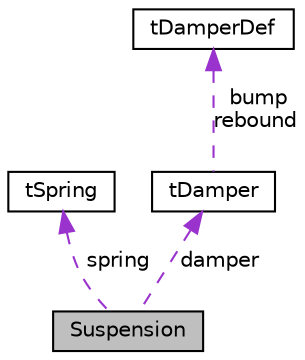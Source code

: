 digraph "Suspension"
{
  edge [fontname="Helvetica",fontsize="10",labelfontname="Helvetica",labelfontsize="10"];
  node [fontname="Helvetica",fontsize="10",shape=record];
  Node1 [label="Suspension",height=0.2,width=0.4,color="black", fillcolor="grey75", style="filled", fontcolor="black"];
  Node2 -> Node1 [dir="back",color="darkorchid3",fontsize="10",style="dashed",label=" spring" ,fontname="Helvetica"];
  Node2 [label="tSpring",height=0.2,width=0.4,color="black", fillcolor="white", style="filled",URL="$structt_spring.html"];
  Node3 -> Node1 [dir="back",color="darkorchid3",fontsize="10",style="dashed",label=" damper" ,fontname="Helvetica"];
  Node3 [label="tDamper",height=0.2,width=0.4,color="black", fillcolor="white", style="filled",URL="$structt_damper.html"];
  Node4 -> Node3 [dir="back",color="darkorchid3",fontsize="10",style="dashed",label=" bump\nrebound" ,fontname="Helvetica"];
  Node4 [label="tDamperDef",height=0.2,width=0.4,color="black", fillcolor="white", style="filled",URL="$structt_damper_def.html"];
}
